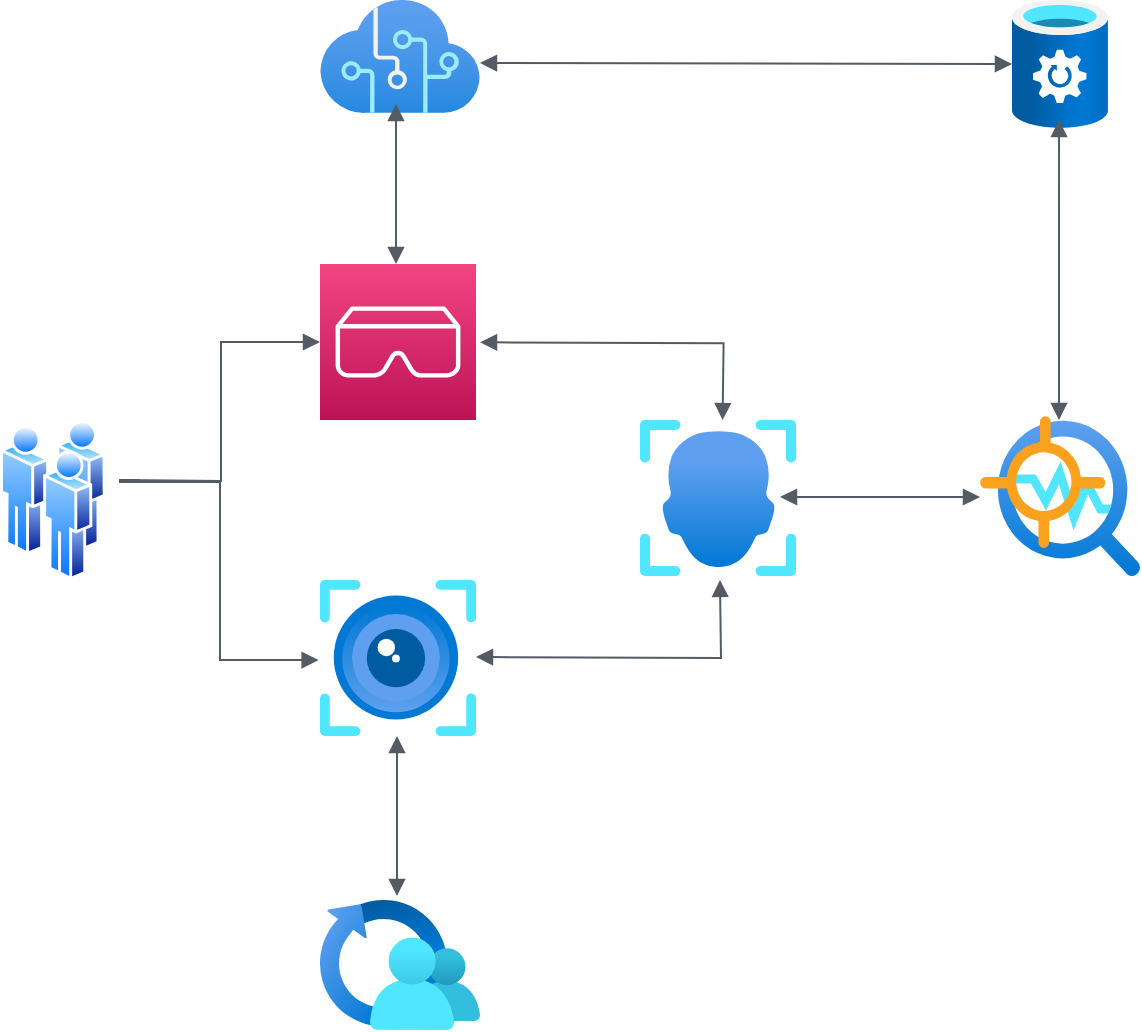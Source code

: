 <mxfile version="24.7.12">
  <diagram name="Page-1" id="Um2Y5VFb2FBhJzEYpYX9">
    <mxGraphModel dx="746" dy="511" grid="1" gridSize="10" guides="1" tooltips="1" connect="1" arrows="1" fold="1" page="1" pageScale="1" pageWidth="850" pageHeight="1100" math="0" shadow="0">
      <root>
        <mxCell id="0" />
        <mxCell id="1" parent="0" />
        <mxCell id="6D5fXNbr-qipa9qrRfhA-1" value="" style="image;aspect=fixed;html=1;points=[];align=center;fontSize=12;image=img/lib/azure2/ai_machine_learning/Anomaly_Detector.svg;" vertex="1" parent="1">
          <mxGeometry x="490" y="238" width="80" height="80" as="geometry" />
        </mxCell>
        <mxCell id="6D5fXNbr-qipa9qrRfhA-2" value="" style="image;aspect=fixed;html=1;points=[];align=center;fontSize=12;image=img/lib/azure2/ai_machine_learning/Computer_Vision.svg;" vertex="1" parent="1">
          <mxGeometry x="160" y="320" width="78" height="78" as="geometry" />
        </mxCell>
        <mxCell id="6D5fXNbr-qipa9qrRfhA-3" value="" style="image;aspect=fixed;perimeter=ellipsePerimeter;html=1;align=center;shadow=0;dashed=0;spacingTop=3;image=img/lib/active_directory/users.svg;" vertex="1" parent="1">
          <mxGeometry y="240" width="52.8" height="80" as="geometry" />
        </mxCell>
        <mxCell id="6D5fXNbr-qipa9qrRfhA-4" value="" style="sketch=0;points=[[0,0,0],[0.25,0,0],[0.5,0,0],[0.75,0,0],[1,0,0],[0,1,0],[0.25,1,0],[0.5,1,0],[0.75,1,0],[1,1,0],[0,0.25,0],[0,0.5,0],[0,0.75,0],[1,0.25,0],[1,0.5,0],[1,0.75,0]];outlineConnect=0;fontColor=#232F3E;gradientColor=#F34482;gradientDirection=north;fillColor=#BC1356;strokeColor=#ffffff;dashed=0;verticalLabelPosition=bottom;verticalAlign=top;align=center;html=1;fontSize=12;fontStyle=0;aspect=fixed;shape=mxgraph.aws4.resourceIcon;resIcon=mxgraph.aws4.ar_vr;" vertex="1" parent="1">
          <mxGeometry x="160" y="162" width="78" height="78" as="geometry" />
        </mxCell>
        <mxCell id="6D5fXNbr-qipa9qrRfhA-6" value="" style="image;aspect=fixed;html=1;points=[];align=center;fontSize=12;image=img/lib/azure2/ai_machine_learning/Cognitive_Services.svg;" vertex="1" parent="1">
          <mxGeometry x="160" y="30" width="80" height="56.47" as="geometry" />
        </mxCell>
        <mxCell id="6D5fXNbr-qipa9qrRfhA-8" value="" style="edgeStyle=orthogonalEdgeStyle;html=1;endArrow=block;elbow=vertical;startArrow=none;endFill=1;strokeColor=#545B64;rounded=0;entryX=0;entryY=0.5;entryDx=0;entryDy=0;entryPerimeter=0;" edge="1" parent="1" target="6D5fXNbr-qipa9qrRfhA-4">
          <mxGeometry width="100" relative="1" as="geometry">
            <mxPoint x="60" y="270" as="sourcePoint" />
            <mxPoint x="160" y="270" as="targetPoint" />
          </mxGeometry>
        </mxCell>
        <mxCell id="6D5fXNbr-qipa9qrRfhA-9" value="" style="edgeStyle=orthogonalEdgeStyle;html=1;endArrow=block;elbow=vertical;startArrow=none;endFill=1;strokeColor=#545B64;rounded=0;entryX=-0.009;entryY=0.513;entryDx=0;entryDy=0;entryPerimeter=0;" edge="1" parent="1" target="6D5fXNbr-qipa9qrRfhA-2">
          <mxGeometry width="100" relative="1" as="geometry">
            <mxPoint x="70" y="270" as="sourcePoint" />
            <mxPoint x="110" y="360" as="targetPoint" />
            <Array as="points">
              <mxPoint x="60" y="270" />
              <mxPoint x="60" y="271" />
              <mxPoint x="110" y="271" />
              <mxPoint x="110" y="360" />
            </Array>
          </mxGeometry>
        </mxCell>
        <mxCell id="6D5fXNbr-qipa9qrRfhA-12" value="" style="edgeStyle=orthogonalEdgeStyle;html=1;endArrow=block;elbow=vertical;startArrow=block;startFill=1;endFill=1;strokeColor=#545B64;rounded=0;entryX=0.522;entryY=-0.008;entryDx=0;entryDy=0;entryPerimeter=0;" edge="1" parent="1">
          <mxGeometry width="100" relative="1" as="geometry">
            <mxPoint x="240" y="201.14" as="sourcePoint" />
            <mxPoint x="361.301" y="240" as="targetPoint" />
          </mxGeometry>
        </mxCell>
        <mxCell id="6D5fXNbr-qipa9qrRfhA-13" value="" style="edgeStyle=orthogonalEdgeStyle;html=1;endArrow=block;elbow=vertical;startArrow=block;startFill=1;endFill=1;strokeColor=#545B64;rounded=0;exitX=0.475;exitY=0.921;exitDx=0;exitDy=0;exitPerimeter=0;" edge="1" parent="1" source="6D5fXNbr-qipa9qrRfhA-6" target="6D5fXNbr-qipa9qrRfhA-4">
          <mxGeometry width="100" relative="1" as="geometry">
            <mxPoint x="199" y="90" as="sourcePoint" />
            <mxPoint x="290" y="90" as="targetPoint" />
            <Array as="points">
              <mxPoint x="198" y="150" />
              <mxPoint x="198" y="150" />
            </Array>
          </mxGeometry>
        </mxCell>
        <mxCell id="6D5fXNbr-qipa9qrRfhA-15" value="" style="edgeStyle=orthogonalEdgeStyle;html=1;endArrow=block;elbow=vertical;startArrow=block;startFill=1;endFill=1;strokeColor=#545B64;rounded=0;entryX=0.531;entryY=1;entryDx=0;entryDy=0;entryPerimeter=0;" edge="1" parent="1">
          <mxGeometry width="100" relative="1" as="geometry">
            <mxPoint x="238" y="358.5" as="sourcePoint" />
            <mxPoint x="359.979" y="320" as="targetPoint" />
          </mxGeometry>
        </mxCell>
        <mxCell id="6D5fXNbr-qipa9qrRfhA-17" value="" style="edgeStyle=orthogonalEdgeStyle;html=1;endArrow=block;elbow=vertical;startArrow=block;startFill=1;endFill=1;strokeColor=#545B64;rounded=0;" edge="1" parent="1">
          <mxGeometry width="100" relative="1" as="geometry">
            <mxPoint x="390" y="278.5" as="sourcePoint" />
            <mxPoint x="490" y="278.5" as="targetPoint" />
          </mxGeometry>
        </mxCell>
        <mxCell id="6D5fXNbr-qipa9qrRfhA-18" value="" style="image;aspect=fixed;html=1;points=[];align=center;fontSize=12;image=img/lib/azure2/ai_machine_learning/Personalizers.svg;" vertex="1" parent="1">
          <mxGeometry x="160" y="480" width="80" height="64.94" as="geometry" />
        </mxCell>
        <mxCell id="6D5fXNbr-qipa9qrRfhA-19" value="" style="edgeStyle=orthogonalEdgeStyle;html=1;endArrow=block;elbow=vertical;startArrow=block;startFill=1;endFill=1;strokeColor=#545B64;rounded=0;exitX=0.475;exitY=0.921;exitDx=0;exitDy=0;exitPerimeter=0;" edge="1" parent="1">
          <mxGeometry width="100" relative="1" as="geometry">
            <mxPoint x="198.5" y="398" as="sourcePoint" />
            <mxPoint x="198.5" y="478" as="targetPoint" />
            <Array as="points">
              <mxPoint x="198.5" y="466" />
              <mxPoint x="198.5" y="466" />
            </Array>
          </mxGeometry>
        </mxCell>
        <mxCell id="6D5fXNbr-qipa9qrRfhA-20" value="" style="image;aspect=fixed;html=1;points=[];align=center;fontSize=12;image=img/lib/azure2/ai_machine_learning/Face_APIs.svg;" vertex="1" parent="1">
          <mxGeometry x="320" y="240" width="78" height="78" as="geometry" />
        </mxCell>
        <mxCell id="6D5fXNbr-qipa9qrRfhA-21" value="" style="image;aspect=fixed;html=1;points=[];align=center;fontSize=12;image=img/lib/azure2/storage/StorSimple_Data_Managers.svg;" vertex="1" parent="1">
          <mxGeometry x="506" y="30" width="48" height="64" as="geometry" />
        </mxCell>
        <mxCell id="6D5fXNbr-qipa9qrRfhA-22" value="" style="edgeStyle=orthogonalEdgeStyle;html=1;endArrow=block;elbow=vertical;startArrow=block;startFill=1;endFill=1;strokeColor=#545B64;rounded=0;entryX=0;entryY=0.5;entryDx=0;entryDy=0;entryPerimeter=0;" edge="1" parent="1" target="6D5fXNbr-qipa9qrRfhA-21">
          <mxGeometry width="100" relative="1" as="geometry">
            <mxPoint x="240" y="61.5" as="sourcePoint" />
            <mxPoint x="340" y="61.5" as="targetPoint" />
          </mxGeometry>
        </mxCell>
        <mxCell id="6D5fXNbr-qipa9qrRfhA-23" value="" style="edgeStyle=orthogonalEdgeStyle;html=1;endArrow=block;elbow=vertical;startArrow=block;startFill=1;endFill=1;strokeColor=#545B64;rounded=0;exitX=0.49;exitY=0.938;exitDx=0;exitDy=0;exitPerimeter=0;" edge="1" parent="1" source="6D5fXNbr-qipa9qrRfhA-21">
          <mxGeometry width="100" relative="1" as="geometry">
            <mxPoint x="529.5" y="160" as="sourcePoint" />
            <mxPoint x="529.5" y="240" as="targetPoint" />
            <Array as="points" />
          </mxGeometry>
        </mxCell>
      </root>
    </mxGraphModel>
  </diagram>
</mxfile>
